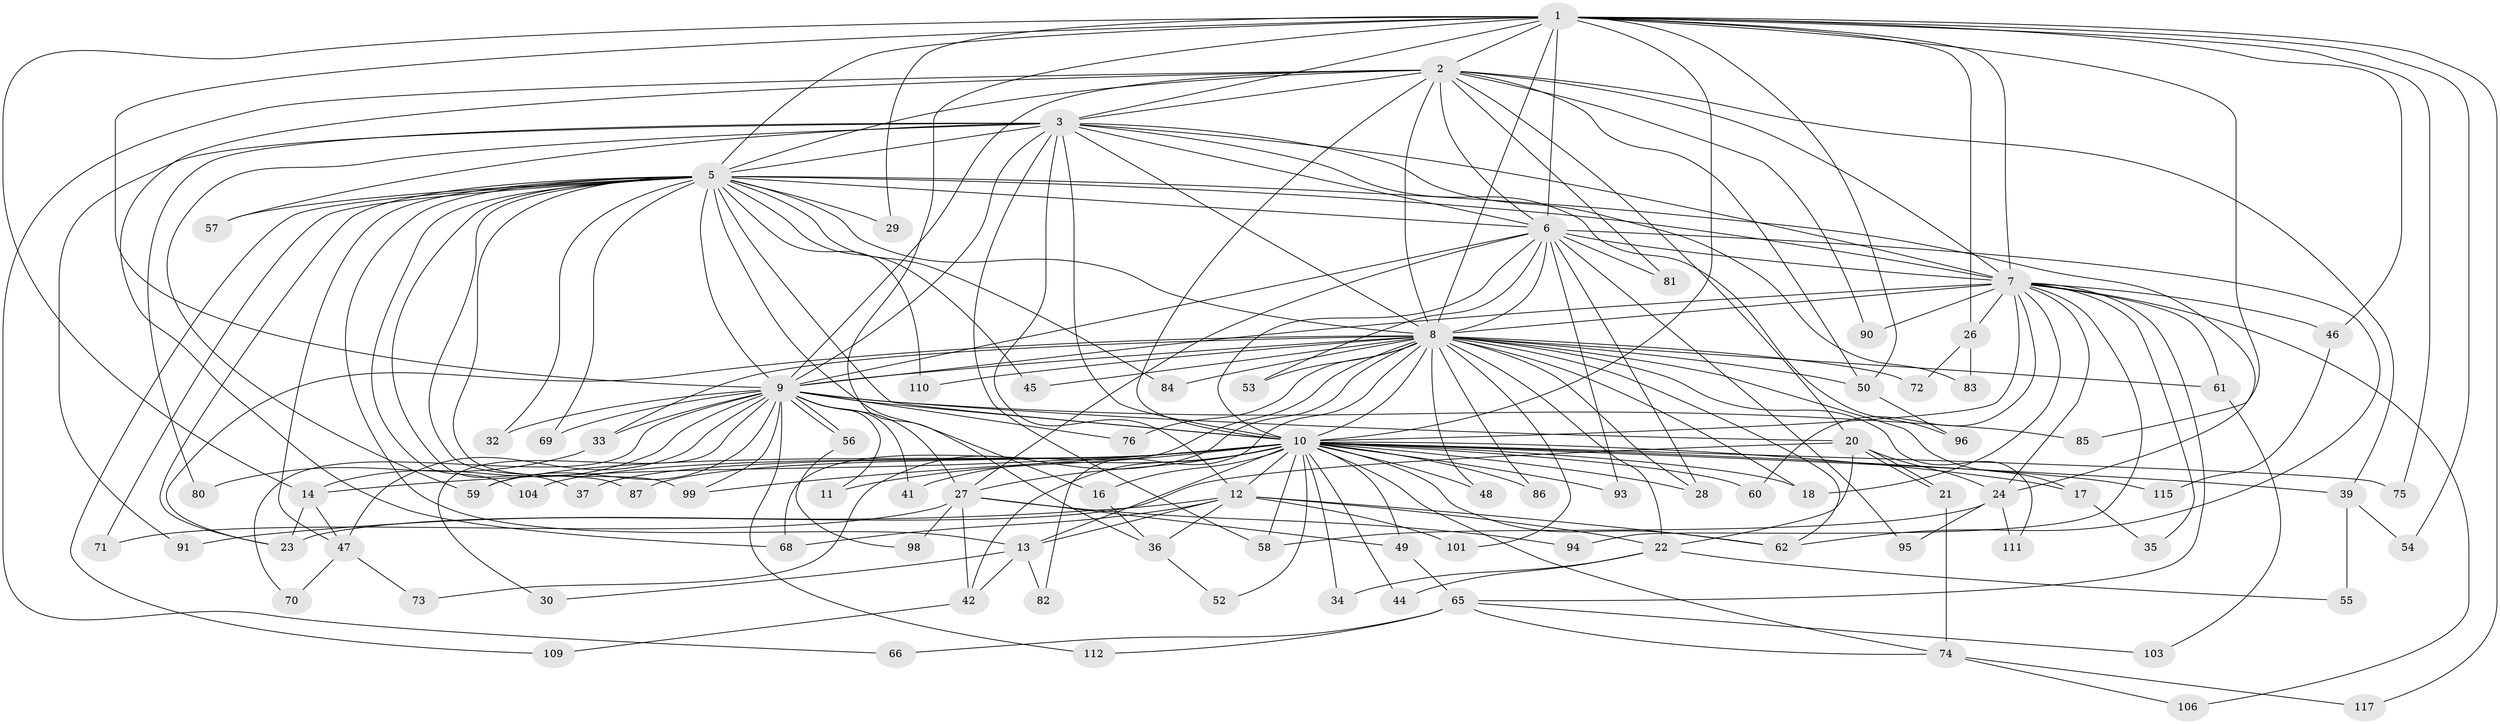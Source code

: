 // original degree distribution, {9: 0.008403361344537815, 17: 0.008403361344537815, 16: 0.01680672268907563, 21: 0.01680672268907563, 27: 0.008403361344537815, 33: 0.008403361344537815, 28: 0.008403361344537815, 36: 0.008403361344537815, 2: 0.5462184873949579, 10: 0.008403361344537815, 5: 0.06722689075630252, 3: 0.2184873949579832, 7: 0.01680672268907563, 4: 0.05042016806722689, 6: 0.008403361344537815}
// Generated by graph-tools (version 1.1) at 2025/41/03/06/25 10:41:39]
// undirected, 90 vertices, 218 edges
graph export_dot {
graph [start="1"]
  node [color=gray90,style=filled];
  1 [super="+4"];
  2 [super="+15"];
  3 [super="+31"];
  5 [super="+105"];
  6 [super="+89"];
  7 [super="+64"];
  8 [super="+67"];
  9 [super="+116"];
  10 [super="+40"];
  11;
  12 [super="+119"];
  13 [super="+19"];
  14 [super="+118"];
  16;
  17;
  18;
  20 [super="+100"];
  21;
  22 [super="+25"];
  23 [super="+102"];
  24 [super="+88"];
  26;
  27 [super="+38"];
  28;
  29;
  30;
  32;
  33;
  34;
  35;
  36 [super="+43"];
  37;
  39;
  41;
  42 [super="+97"];
  44;
  45;
  46;
  47 [super="+113"];
  48;
  49;
  50 [super="+51"];
  52;
  53;
  54;
  55;
  56;
  57;
  58 [super="+92"];
  59 [super="+63"];
  60;
  61;
  62 [super="+108"];
  65 [super="+77"];
  66;
  68 [super="+78"];
  69;
  70;
  71;
  72;
  73;
  74 [super="+79"];
  75;
  76;
  80;
  81;
  82;
  83;
  84;
  85 [super="+114"];
  86;
  87;
  90;
  91;
  93;
  94;
  95;
  96;
  98;
  99 [super="+107"];
  101;
  103;
  104;
  106;
  109;
  110;
  111;
  112;
  115;
  117;
  1 -- 2 [weight=2];
  1 -- 3 [weight=2];
  1 -- 5 [weight=2];
  1 -- 6 [weight=2];
  1 -- 7 [weight=2];
  1 -- 8 [weight=3];
  1 -- 9 [weight=2];
  1 -- 10 [weight=2];
  1 -- 75;
  1 -- 14;
  1 -- 85 [weight=2];
  1 -- 26;
  1 -- 29;
  1 -- 36;
  1 -- 46;
  1 -- 50;
  1 -- 117;
  1 -- 54;
  2 -- 3;
  2 -- 5;
  2 -- 6;
  2 -- 7;
  2 -- 8;
  2 -- 9;
  2 -- 10;
  2 -- 20;
  2 -- 39;
  2 -- 66;
  2 -- 81;
  2 -- 90;
  2 -- 68;
  2 -- 50;
  3 -- 5;
  3 -- 6;
  3 -- 7;
  3 -- 8;
  3 -- 9 [weight=2];
  3 -- 10;
  3 -- 12;
  3 -- 57;
  3 -- 58;
  3 -- 80;
  3 -- 83;
  3 -- 96;
  3 -- 91;
  3 -- 59;
  5 -- 6;
  5 -- 7;
  5 -- 8;
  5 -- 9;
  5 -- 10;
  5 -- 13;
  5 -- 16;
  5 -- 29;
  5 -- 32;
  5 -- 37;
  5 -- 45;
  5 -- 57;
  5 -- 69;
  5 -- 71;
  5 -- 84;
  5 -- 87;
  5 -- 104;
  5 -- 109;
  5 -- 110;
  5 -- 24;
  5 -- 47;
  5 -- 23;
  5 -- 99;
  6 -- 7;
  6 -- 8;
  6 -- 9;
  6 -- 10;
  6 -- 27;
  6 -- 28;
  6 -- 53;
  6 -- 81;
  6 -- 93;
  6 -- 95;
  6 -- 62;
  7 -- 8;
  7 -- 9;
  7 -- 10;
  7 -- 24;
  7 -- 26;
  7 -- 35;
  7 -- 46;
  7 -- 60;
  7 -- 61;
  7 -- 65 [weight=2];
  7 -- 90;
  7 -- 94;
  7 -- 106;
  7 -- 18;
  8 -- 9;
  8 -- 10;
  8 -- 17;
  8 -- 18;
  8 -- 22 [weight=2];
  8 -- 23;
  8 -- 28;
  8 -- 33;
  8 -- 45;
  8 -- 48;
  8 -- 50;
  8 -- 53;
  8 -- 61;
  8 -- 68;
  8 -- 72;
  8 -- 73;
  8 -- 76;
  8 -- 82;
  8 -- 84;
  8 -- 86;
  8 -- 101;
  8 -- 110;
  8 -- 111;
  8 -- 62;
  9 -- 10;
  9 -- 11;
  9 -- 20;
  9 -- 30;
  9 -- 32;
  9 -- 33;
  9 -- 41;
  9 -- 47 [weight=2];
  9 -- 56;
  9 -- 56;
  9 -- 69;
  9 -- 70;
  9 -- 76;
  9 -- 85;
  9 -- 99;
  9 -- 112;
  9 -- 14;
  9 -- 27;
  9 -- 59;
  10 -- 11;
  10 -- 12 [weight=2];
  10 -- 13;
  10 -- 14;
  10 -- 16;
  10 -- 17;
  10 -- 18;
  10 -- 27;
  10 -- 34;
  10 -- 37;
  10 -- 39;
  10 -- 41;
  10 -- 42;
  10 -- 44;
  10 -- 48;
  10 -- 49;
  10 -- 58;
  10 -- 59;
  10 -- 60;
  10 -- 62;
  10 -- 74;
  10 -- 86;
  10 -- 93;
  10 -- 99;
  10 -- 104;
  10 -- 115;
  10 -- 52;
  10 -- 87;
  10 -- 75;
  10 -- 28;
  12 -- 22;
  12 -- 36;
  12 -- 62;
  12 -- 91;
  12 -- 101;
  12 -- 13;
  12 -- 68;
  13 -- 82;
  13 -- 30;
  13 -- 42;
  14 -- 47;
  14 -- 23;
  16 -- 36;
  17 -- 35;
  20 -- 21;
  20 -- 21;
  20 -- 23;
  20 -- 24;
  20 -- 22;
  21 -- 74;
  22 -- 44;
  22 -- 34;
  22 -- 55;
  24 -- 95;
  24 -- 111;
  24 -- 58;
  26 -- 72;
  26 -- 83;
  27 -- 94;
  27 -- 98;
  27 -- 49;
  27 -- 71;
  27 -- 42;
  33 -- 80;
  36 -- 52;
  39 -- 54;
  39 -- 55;
  42 -- 109;
  46 -- 115;
  47 -- 70;
  47 -- 73;
  49 -- 65;
  50 -- 96;
  56 -- 98;
  61 -- 103;
  65 -- 66;
  65 -- 74;
  65 -- 103;
  65 -- 112;
  74 -- 106;
  74 -- 117;
}
